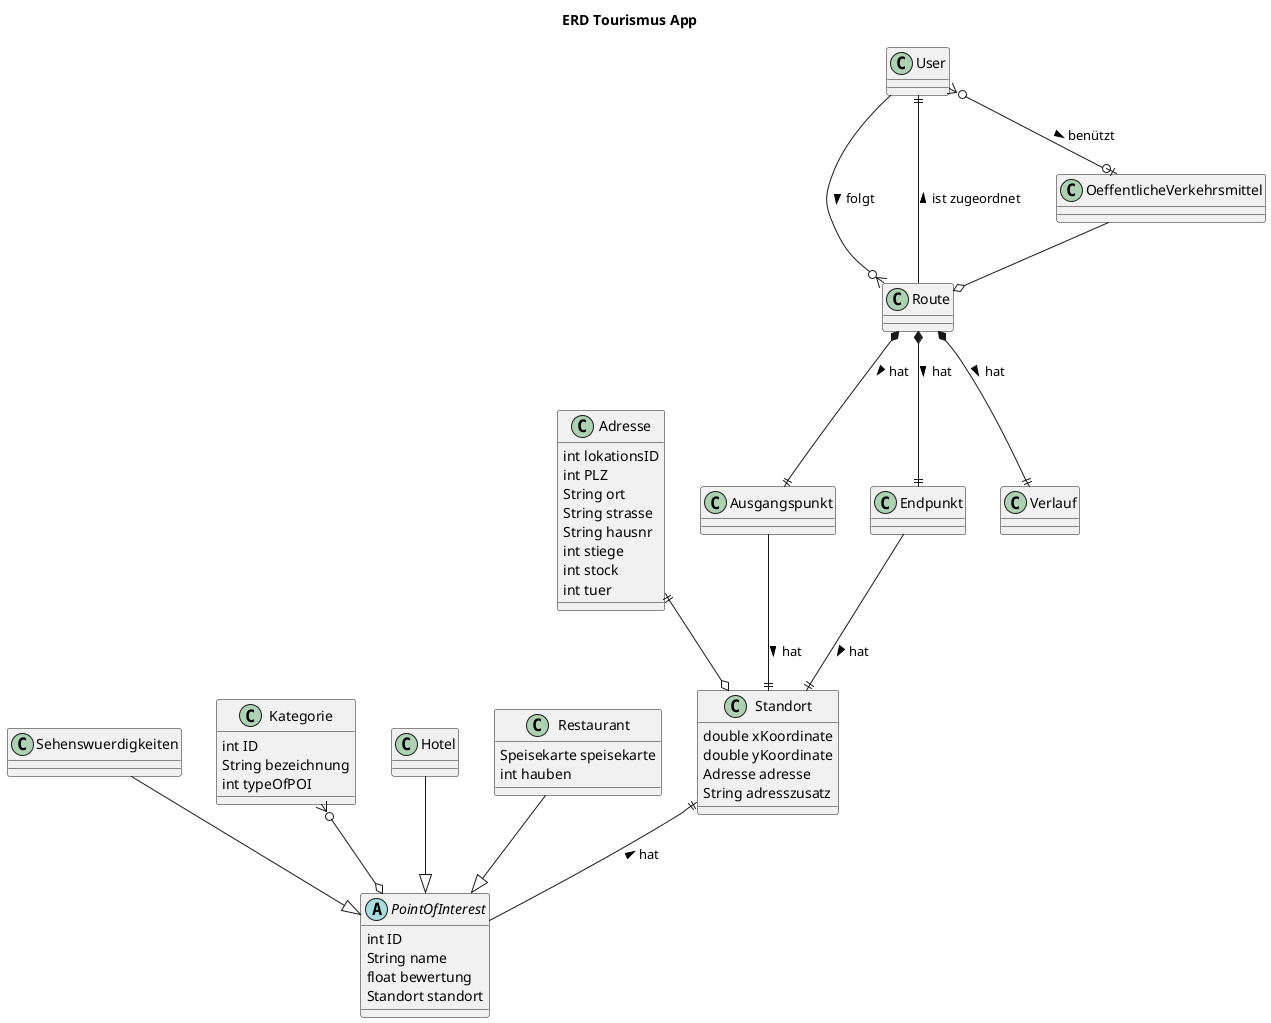 @startuml
'https://plantuml.com/class-diagram

title ERD Tourismus App
class Route
class Ausgangspunkt
class Endpunkt
class Verlauf
class User

class Sehenswuerdigkeiten {

}

class Kategorie{
    int ID 
    String bezeichnung
    int typeOfPOI
}
class Hotel
class Restaurant {
Speisekarte speisekarte
int hauben 
}
class OeffentlicheVerkehrsmittel
class Standort {
double xKoordinate
double yKoordinate
Adresse adresse
String adresszusatz
}
abstract class PointOfInterest {
int ID
String name
float bewertung
Standort standort 
}

class Adresse{
int lokationsID
int PLZ
String ort 
String strasse 
String hausnr
int stiege
int stock 
int tuer 
}

Kategorie }o--o PointOfInterest

Route *--|| Ausgangspunkt: > hat
Route *--|| Endpunkt: > hat
Route *--|| Verlauf: > hat
User --o{ Route : folgt >
User ||-- Route : ist zugeordnet <

User }o--o| OeffentlicheVerkehrsmittel: > benützt

Adresse ||--o Standort
Endpunkt --|| Standort:  > hat
Ausgangspunkt --|| Standort:  > hat

OeffentlicheVerkehrsmittel --o Route

Standort ||-- PointOfInterest: < hat

Sehenswuerdigkeiten --|> PointOfInterest
Hotel --|> PointOfInterest
Restaurant --|> PointOfInterest
@enduml
